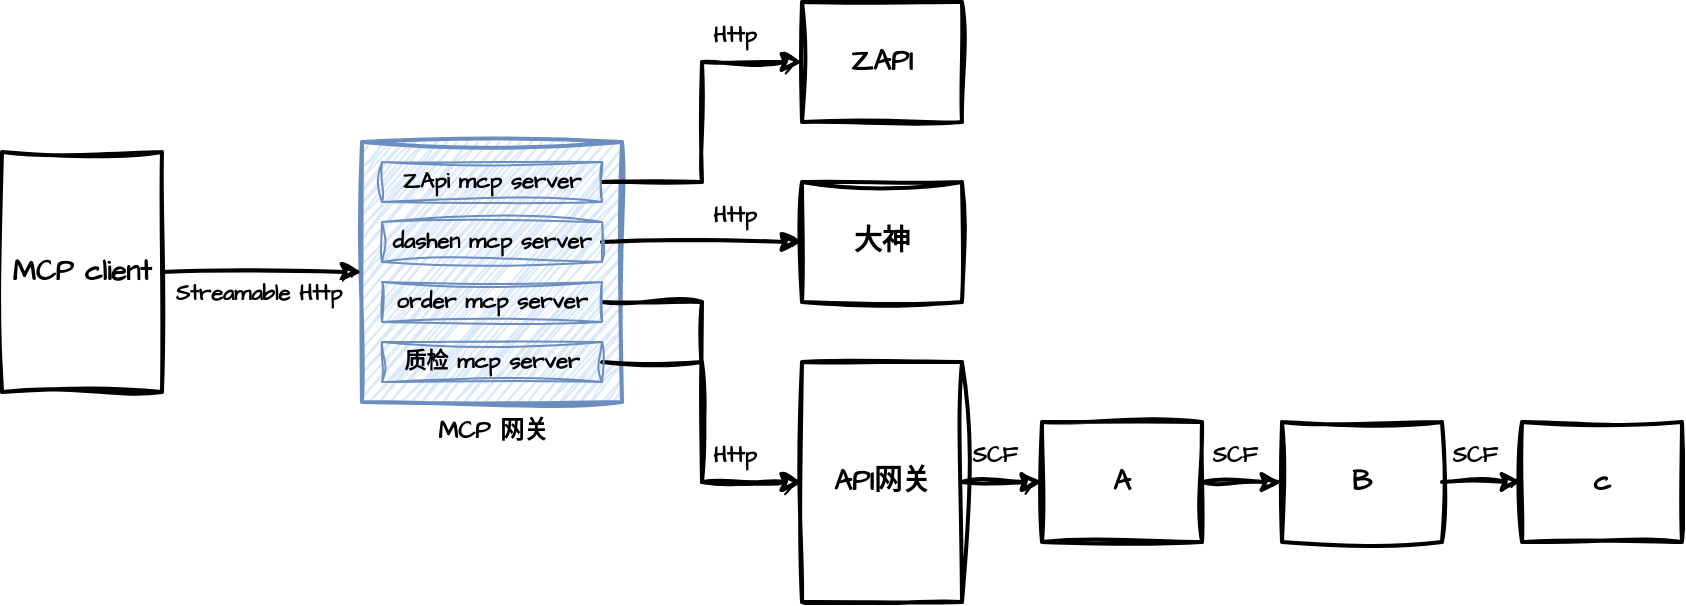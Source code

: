 <mxfile version="27.0.6">
  <diagram name="第 1 页" id="9lRfG0cPdA2OdcxsO-3i">
    <mxGraphModel dx="2294" dy="1072" grid="1" gridSize="10" guides="1" tooltips="1" connect="1" arrows="1" fold="1" page="1" pageScale="1" pageWidth="827" pageHeight="1169" math="0" shadow="0">
      <root>
        <mxCell id="0" />
        <mxCell id="1" parent="0" />
        <mxCell id="8wr3289nZNQQIbeSuSAQ-1" value="" style="rounded=0;whiteSpace=wrap;html=1;sketch=1;hachureGap=4;jiggle=2;curveFitting=1;fontFamily=Architects Daughter;fontSource=https%3A%2F%2Ffonts.googleapis.com%2Fcss%3Ffamily%3DArchitects%2BDaughter;fillColor=#dae8fc;strokeWidth=2;strokeColor=#6c8ebf;" parent="1" vertex="1">
          <mxGeometry x="180" y="410" width="130" height="130" as="geometry" />
        </mxCell>
        <mxCell id="8wr3289nZNQQIbeSuSAQ-7" style="edgeStyle=orthogonalEdgeStyle;rounded=0;sketch=1;hachureGap=4;jiggle=2;curveFitting=1;orthogonalLoop=1;jettySize=auto;html=1;exitX=1;exitY=0.5;exitDx=0;exitDy=0;entryX=0;entryY=0.5;entryDx=0;entryDy=0;fontFamily=Architects Daughter;fontSource=https%3A%2F%2Ffonts.googleapis.com%2Fcss%3Ffamily%3DArchitects%2BDaughter;strokeWidth=2;" parent="1" source="8wr3289nZNQQIbeSuSAQ-2" target="8wr3289nZNQQIbeSuSAQ-4" edge="1">
          <mxGeometry relative="1" as="geometry" />
        </mxCell>
        <mxCell id="8wr3289nZNQQIbeSuSAQ-2" value="&lt;b&gt;&lt;font style=&quot;font-size: 14px;&quot;&gt;API网关&lt;/font&gt;&lt;/b&gt;" style="rounded=0;whiteSpace=wrap;html=1;sketch=1;hachureGap=4;jiggle=2;curveFitting=1;fontFamily=Architects Daughter;fontSource=https%3A%2F%2Ffonts.googleapis.com%2Fcss%3Ffamily%3DArchitects%2BDaughter;fillColor=none;strokeWidth=2;" parent="1" vertex="1">
          <mxGeometry x="400" y="520" width="80" height="120" as="geometry" />
        </mxCell>
        <mxCell id="8wr3289nZNQQIbeSuSAQ-8" style="edgeStyle=orthogonalEdgeStyle;rounded=0;sketch=1;hachureGap=4;jiggle=2;curveFitting=1;orthogonalLoop=1;jettySize=auto;html=1;exitX=1;exitY=0.5;exitDx=0;exitDy=0;entryX=0;entryY=0.5;entryDx=0;entryDy=0;fontFamily=Architects Daughter;fontSource=https%3A%2F%2Ffonts.googleapis.com%2Fcss%3Ffamily%3DArchitects%2BDaughter;strokeWidth=2;" parent="1" source="8wr3289nZNQQIbeSuSAQ-4" target="8wr3289nZNQQIbeSuSAQ-5" edge="1">
          <mxGeometry relative="1" as="geometry" />
        </mxCell>
        <mxCell id="8wr3289nZNQQIbeSuSAQ-4" value="&lt;b&gt;&lt;font style=&quot;font-size: 14px;&quot;&gt;A&lt;/font&gt;&lt;/b&gt;" style="rounded=0;whiteSpace=wrap;html=1;sketch=1;hachureGap=4;jiggle=2;curveFitting=1;fontFamily=Architects Daughter;fontSource=https%3A%2F%2Ffonts.googleapis.com%2Fcss%3Ffamily%3DArchitects%2BDaughter;fillColor=none;strokeWidth=2;" parent="1" vertex="1">
          <mxGeometry x="520" y="550" width="80" height="60" as="geometry" />
        </mxCell>
        <mxCell id="8wr3289nZNQQIbeSuSAQ-9" style="edgeStyle=orthogonalEdgeStyle;rounded=0;sketch=1;hachureGap=4;jiggle=2;curveFitting=1;orthogonalLoop=1;jettySize=auto;html=1;exitX=1;exitY=0.5;exitDx=0;exitDy=0;entryX=0;entryY=0.5;entryDx=0;entryDy=0;fontFamily=Architects Daughter;fontSource=https%3A%2F%2Ffonts.googleapis.com%2Fcss%3Ffamily%3DArchitects%2BDaughter;strokeWidth=2;" parent="1" source="8wr3289nZNQQIbeSuSAQ-5" target="8wr3289nZNQQIbeSuSAQ-6" edge="1">
          <mxGeometry relative="1" as="geometry" />
        </mxCell>
        <mxCell id="8wr3289nZNQQIbeSuSAQ-5" value="&lt;b&gt;&lt;font style=&quot;font-size: 14px;&quot;&gt;B&lt;/font&gt;&lt;/b&gt;" style="rounded=0;whiteSpace=wrap;html=1;sketch=1;hachureGap=4;jiggle=2;curveFitting=1;fontFamily=Architects Daughter;fontSource=https%3A%2F%2Ffonts.googleapis.com%2Fcss%3Ffamily%3DArchitects%2BDaughter;fillColor=none;strokeWidth=2;" parent="1" vertex="1">
          <mxGeometry x="640" y="550" width="80" height="60" as="geometry" />
        </mxCell>
        <mxCell id="8wr3289nZNQQIbeSuSAQ-6" value="&lt;b&gt;&lt;font style=&quot;font-size: 14px;&quot;&gt;c&lt;/font&gt;&lt;/b&gt;" style="rounded=0;whiteSpace=wrap;html=1;sketch=1;hachureGap=4;jiggle=2;curveFitting=1;fontFamily=Architects Daughter;fontSource=https%3A%2F%2Ffonts.googleapis.com%2Fcss%3Ffamily%3DArchitects%2BDaughter;fillColor=none;strokeWidth=2;" parent="1" vertex="1">
          <mxGeometry x="760" y="550" width="80" height="60" as="geometry" />
        </mxCell>
        <mxCell id="8wr3289nZNQQIbeSuSAQ-10" value="&lt;span style=&quot;font-size: 14px;&quot;&gt;&lt;b&gt;大神&lt;/b&gt;&lt;/span&gt;" style="rounded=0;whiteSpace=wrap;html=1;sketch=1;hachureGap=4;jiggle=2;curveFitting=1;fontFamily=Architects Daughter;fontSource=https%3A%2F%2Ffonts.googleapis.com%2Fcss%3Ffamily%3DArchitects%2BDaughter;fillColor=none;strokeWidth=2;" parent="1" vertex="1">
          <mxGeometry x="400" y="430" width="80" height="60" as="geometry" />
        </mxCell>
        <mxCell id="8wr3289nZNQQIbeSuSAQ-11" value="&lt;b&gt;&lt;font style=&quot;font-size: 14px;&quot;&gt;ZAPI&lt;/font&gt;&lt;/b&gt;" style="rounded=0;whiteSpace=wrap;html=1;sketch=1;hachureGap=4;jiggle=2;curveFitting=1;fontFamily=Architects Daughter;fontSource=https%3A%2F%2Ffonts.googleapis.com%2Fcss%3Ffamily%3DArchitects%2BDaughter;fillColor=none;strokeWidth=2;" parent="1" vertex="1">
          <mxGeometry x="400" y="340" width="80" height="60" as="geometry" />
        </mxCell>
        <mxCell id="8wr3289nZNQQIbeSuSAQ-16" style="edgeStyle=orthogonalEdgeStyle;rounded=0;sketch=1;hachureGap=4;jiggle=2;curveFitting=1;orthogonalLoop=1;jettySize=auto;html=1;exitX=1;exitY=0.5;exitDx=0;exitDy=0;entryX=0;entryY=0.5;entryDx=0;entryDy=0;fontFamily=Architects Daughter;fontSource=https%3A%2F%2Ffonts.googleapis.com%2Fcss%3Ffamily%3DArchitects%2BDaughter;strokeWidth=2;" parent="1" source="8wr3289nZNQQIbeSuSAQ-15" target="8wr3289nZNQQIbeSuSAQ-1" edge="1">
          <mxGeometry relative="1" as="geometry" />
        </mxCell>
        <mxCell id="8wr3289nZNQQIbeSuSAQ-17" value="&lt;b&gt;Streamable Http&lt;/b&gt;" style="edgeLabel;html=1;align=center;verticalAlign=middle;resizable=0;points=[];sketch=1;hachureGap=4;jiggle=2;curveFitting=1;fontFamily=Architects Daughter;fontSource=https%3A%2F%2Ffonts.googleapis.com%2Fcss%3Ffamily%3DArchitects%2BDaughter;" parent="8wr3289nZNQQIbeSuSAQ-16" vertex="1" connectable="0">
          <mxGeometry x="-0.05" y="2" relative="1" as="geometry">
            <mxPoint y="12" as="offset" />
          </mxGeometry>
        </mxCell>
        <mxCell id="8wr3289nZNQQIbeSuSAQ-15" value="&lt;b&gt;&lt;font style=&quot;font-size: 14px;&quot;&gt;MCP client&lt;/font&gt;&lt;/b&gt;" style="rounded=0;whiteSpace=wrap;html=1;sketch=1;hachureGap=4;jiggle=2;curveFitting=1;fontFamily=Architects Daughter;fontSource=https%3A%2F%2Ffonts.googleapis.com%2Fcss%3Ffamily%3DArchitects%2BDaughter;fillColor=none;strokeWidth=2;" parent="1" vertex="1">
          <mxGeometry y="415" width="80" height="120" as="geometry" />
        </mxCell>
        <mxCell id="8wr3289nZNQQIbeSuSAQ-18" value="&lt;b&gt;Http&lt;/b&gt;" style="edgeLabel;html=1;align=center;verticalAlign=middle;resizable=0;points=[];sketch=1;hachureGap=4;jiggle=2;curveFitting=1;fontFamily=Architects Daughter;fontSource=https%3A%2F%2Ffonts.googleapis.com%2Fcss%3Ffamily%3DArchitects%2BDaughter;" parent="1" vertex="1" connectable="0">
          <mxGeometry x="370" y="360" as="geometry">
            <mxPoint x="-4" y="-4" as="offset" />
          </mxGeometry>
        </mxCell>
        <mxCell id="8wr3289nZNQQIbeSuSAQ-19" value="&lt;b&gt;Http&lt;/b&gt;" style="edgeLabel;html=1;align=center;verticalAlign=middle;resizable=0;points=[];sketch=1;hachureGap=4;jiggle=2;curveFitting=1;fontFamily=Architects Daughter;fontSource=https%3A%2F%2Ffonts.googleapis.com%2Fcss%3Ffamily%3DArchitects%2BDaughter;" parent="1" vertex="1" connectable="0">
          <mxGeometry x="370" y="450" as="geometry">
            <mxPoint x="-4" y="-4" as="offset" />
          </mxGeometry>
        </mxCell>
        <mxCell id="8wr3289nZNQQIbeSuSAQ-20" value="&lt;b&gt;Http&lt;/b&gt;" style="edgeLabel;html=1;align=center;verticalAlign=middle;resizable=0;points=[];sketch=1;hachureGap=4;jiggle=2;curveFitting=1;fontFamily=Architects Daughter;fontSource=https%3A%2F%2Ffonts.googleapis.com%2Fcss%3Ffamily%3DArchitects%2BDaughter;" parent="1" vertex="1" connectable="0">
          <mxGeometry x="370" y="570" as="geometry">
            <mxPoint x="-4" y="-4" as="offset" />
          </mxGeometry>
        </mxCell>
        <mxCell id="8wr3289nZNQQIbeSuSAQ-21" value="&lt;b&gt;SCF&lt;/b&gt;" style="edgeLabel;html=1;align=center;verticalAlign=middle;resizable=0;points=[];sketch=1;hachureGap=4;jiggle=2;curveFitting=1;fontFamily=Architects Daughter;fontSource=https%3A%2F%2Ffonts.googleapis.com%2Fcss%3Ffamily%3DArchitects%2BDaughter;" parent="1" vertex="1" connectable="0">
          <mxGeometry x="500" y="570" as="geometry">
            <mxPoint x="-4" y="-4" as="offset" />
          </mxGeometry>
        </mxCell>
        <mxCell id="8wr3289nZNQQIbeSuSAQ-22" value="&lt;b&gt;SCF&lt;/b&gt;" style="edgeLabel;html=1;align=center;verticalAlign=middle;resizable=0;points=[];sketch=1;hachureGap=4;jiggle=2;curveFitting=1;fontFamily=Architects Daughter;fontSource=https%3A%2F%2Ffonts.googleapis.com%2Fcss%3Ffamily%3DArchitects%2BDaughter;" parent="1" vertex="1" connectable="0">
          <mxGeometry x="620" y="570" as="geometry">
            <mxPoint x="-4" y="-4" as="offset" />
          </mxGeometry>
        </mxCell>
        <mxCell id="8wr3289nZNQQIbeSuSAQ-23" value="&lt;b&gt;SCF&lt;/b&gt;" style="edgeLabel;html=1;align=center;verticalAlign=middle;resizable=0;points=[];sketch=1;hachureGap=4;jiggle=2;curveFitting=1;fontFamily=Architects Daughter;fontSource=https%3A%2F%2Ffonts.googleapis.com%2Fcss%3Ffamily%3DArchitects%2BDaughter;" parent="1" vertex="1" connectable="0">
          <mxGeometry x="740" y="570" as="geometry">
            <mxPoint x="-4" y="-4" as="offset" />
          </mxGeometry>
        </mxCell>
        <mxCell id="IFcg1PUAazTmUi_Ixn_S-5" style="edgeStyle=orthogonalEdgeStyle;rounded=0;sketch=1;hachureGap=4;jiggle=2;curveFitting=1;orthogonalLoop=1;jettySize=auto;html=1;exitX=1;exitY=0.5;exitDx=0;exitDy=0;entryX=0;entryY=0.5;entryDx=0;entryDy=0;fontFamily=Architects Daughter;fontSource=https%3A%2F%2Ffonts.googleapis.com%2Fcss%3Ffamily%3DArchitects%2BDaughter;strokeWidth=2;" edge="1" parent="1" source="IFcg1PUAazTmUi_Ixn_S-1" target="8wr3289nZNQQIbeSuSAQ-11">
          <mxGeometry relative="1" as="geometry" />
        </mxCell>
        <mxCell id="IFcg1PUAazTmUi_Ixn_S-1" value="&lt;font style=&quot;font-size: 11px;&quot;&gt;&lt;b&gt;ZApi&amp;nbsp;&lt;/b&gt;&lt;b style=&quot;background-color: transparent; color: light-dark(rgb(0, 0, 0), rgb(255, 255, 255));&quot;&gt;mcp server&lt;/b&gt;&lt;/font&gt;" style="rounded=0;whiteSpace=wrap;html=1;sketch=1;hachureGap=4;jiggle=2;curveFitting=1;fontFamily=Architects Daughter;fontSource=https%3A%2F%2Ffonts.googleapis.com%2Fcss%3Ffamily%3DArchitects%2BDaughter;fillColor=#dae8fc;strokeColor=#6c8ebf;" vertex="1" parent="1">
          <mxGeometry x="190" y="420" width="110" height="20" as="geometry" />
        </mxCell>
        <mxCell id="IFcg1PUAazTmUi_Ixn_S-6" style="edgeStyle=orthogonalEdgeStyle;rounded=0;sketch=1;hachureGap=4;jiggle=2;curveFitting=1;orthogonalLoop=1;jettySize=auto;html=1;exitX=1;exitY=0.5;exitDx=0;exitDy=0;fontFamily=Architects Daughter;fontSource=https%3A%2F%2Ffonts.googleapis.com%2Fcss%3Ffamily%3DArchitects%2BDaughter;strokeWidth=2;" edge="1" parent="1" source="IFcg1PUAazTmUi_Ixn_S-2" target="8wr3289nZNQQIbeSuSAQ-10">
          <mxGeometry relative="1" as="geometry" />
        </mxCell>
        <mxCell id="IFcg1PUAazTmUi_Ixn_S-2" value="&lt;font style=&quot;font-size: 11px;&quot;&gt;&lt;b&gt;dashen&amp;nbsp;&lt;/b&gt;&lt;b style=&quot;background-color: transparent; color: light-dark(rgb(0, 0, 0), rgb(255, 255, 255));&quot;&gt;mcp server&lt;/b&gt;&lt;/font&gt;" style="rounded=0;whiteSpace=wrap;html=1;sketch=1;hachureGap=4;jiggle=2;curveFitting=1;fontFamily=Architects Daughter;fontSource=https%3A%2F%2Ffonts.googleapis.com%2Fcss%3Ffamily%3DArchitects%2BDaughter;fillColor=#dae8fc;strokeColor=#6c8ebf;" vertex="1" parent="1">
          <mxGeometry x="190" y="450" width="110" height="20" as="geometry" />
        </mxCell>
        <mxCell id="IFcg1PUAazTmUi_Ixn_S-7" style="edgeStyle=orthogonalEdgeStyle;rounded=0;sketch=1;hachureGap=4;jiggle=2;curveFitting=1;orthogonalLoop=1;jettySize=auto;html=1;exitX=1;exitY=0.5;exitDx=0;exitDy=0;entryX=0;entryY=0.5;entryDx=0;entryDy=0;fontFamily=Architects Daughter;fontSource=https%3A%2F%2Ffonts.googleapis.com%2Fcss%3Ffamily%3DArchitects%2BDaughter;strokeWidth=2;" edge="1" parent="1" source="IFcg1PUAazTmUi_Ixn_S-3" target="8wr3289nZNQQIbeSuSAQ-2">
          <mxGeometry relative="1" as="geometry" />
        </mxCell>
        <mxCell id="IFcg1PUAazTmUi_Ixn_S-3" value="&lt;font style=&quot;font-size: 11px;&quot;&gt;&lt;b&gt;order&amp;nbsp;&lt;/b&gt;&lt;b style=&quot;background-color: transparent; color: light-dark(rgb(0, 0, 0), rgb(255, 255, 255));&quot;&gt;mcp server&lt;/b&gt;&lt;/font&gt;" style="rounded=0;whiteSpace=wrap;html=1;sketch=1;hachureGap=4;jiggle=2;curveFitting=1;fontFamily=Architects Daughter;fontSource=https%3A%2F%2Ffonts.googleapis.com%2Fcss%3Ffamily%3DArchitects%2BDaughter;fillColor=#dae8fc;strokeColor=#6c8ebf;" vertex="1" parent="1">
          <mxGeometry x="190" y="480" width="110" height="20" as="geometry" />
        </mxCell>
        <mxCell id="IFcg1PUAazTmUi_Ixn_S-8" style="edgeStyle=orthogonalEdgeStyle;rounded=0;sketch=1;hachureGap=4;jiggle=2;curveFitting=1;orthogonalLoop=1;jettySize=auto;html=1;exitX=1;exitY=0.5;exitDx=0;exitDy=0;entryX=0;entryY=0.5;entryDx=0;entryDy=0;fontFamily=Architects Daughter;fontSource=https%3A%2F%2Ffonts.googleapis.com%2Fcss%3Ffamily%3DArchitects%2BDaughter;strokeWidth=2;" edge="1" parent="1" source="IFcg1PUAazTmUi_Ixn_S-4" target="8wr3289nZNQQIbeSuSAQ-2">
          <mxGeometry relative="1" as="geometry" />
        </mxCell>
        <mxCell id="IFcg1PUAazTmUi_Ixn_S-4" value="&lt;font style=&quot;font-size: 11px;&quot;&gt;&lt;b&gt;质检&amp;nbsp;&lt;/b&gt;&lt;b style=&quot;background-color: transparent; color: light-dark(rgb(0, 0, 0), rgb(255, 255, 255));&quot;&gt;mcp server&lt;/b&gt;&lt;/font&gt;" style="rounded=0;whiteSpace=wrap;html=1;sketch=1;hachureGap=4;jiggle=2;curveFitting=1;fontFamily=Architects Daughter;fontSource=https%3A%2F%2Ffonts.googleapis.com%2Fcss%3Ffamily%3DArchitects%2BDaughter;fillColor=#dae8fc;strokeColor=#6c8ebf;" vertex="1" parent="1">
          <mxGeometry x="190" y="510" width="110" height="20" as="geometry" />
        </mxCell>
        <mxCell id="IFcg1PUAazTmUi_Ixn_S-9" value="&lt;b&gt;MCP 网关&lt;/b&gt;" style="text;html=1;align=center;verticalAlign=middle;resizable=0;points=[];autosize=1;strokeColor=none;fillColor=none;fontFamily=Architects Daughter;fontSource=https%3A%2F%2Ffonts.googleapis.com%2Fcss%3Ffamily%3DArchitects%2BDaughter;" vertex="1" parent="1">
          <mxGeometry x="205" y="540" width="80" height="30" as="geometry" />
        </mxCell>
      </root>
    </mxGraphModel>
  </diagram>
</mxfile>

